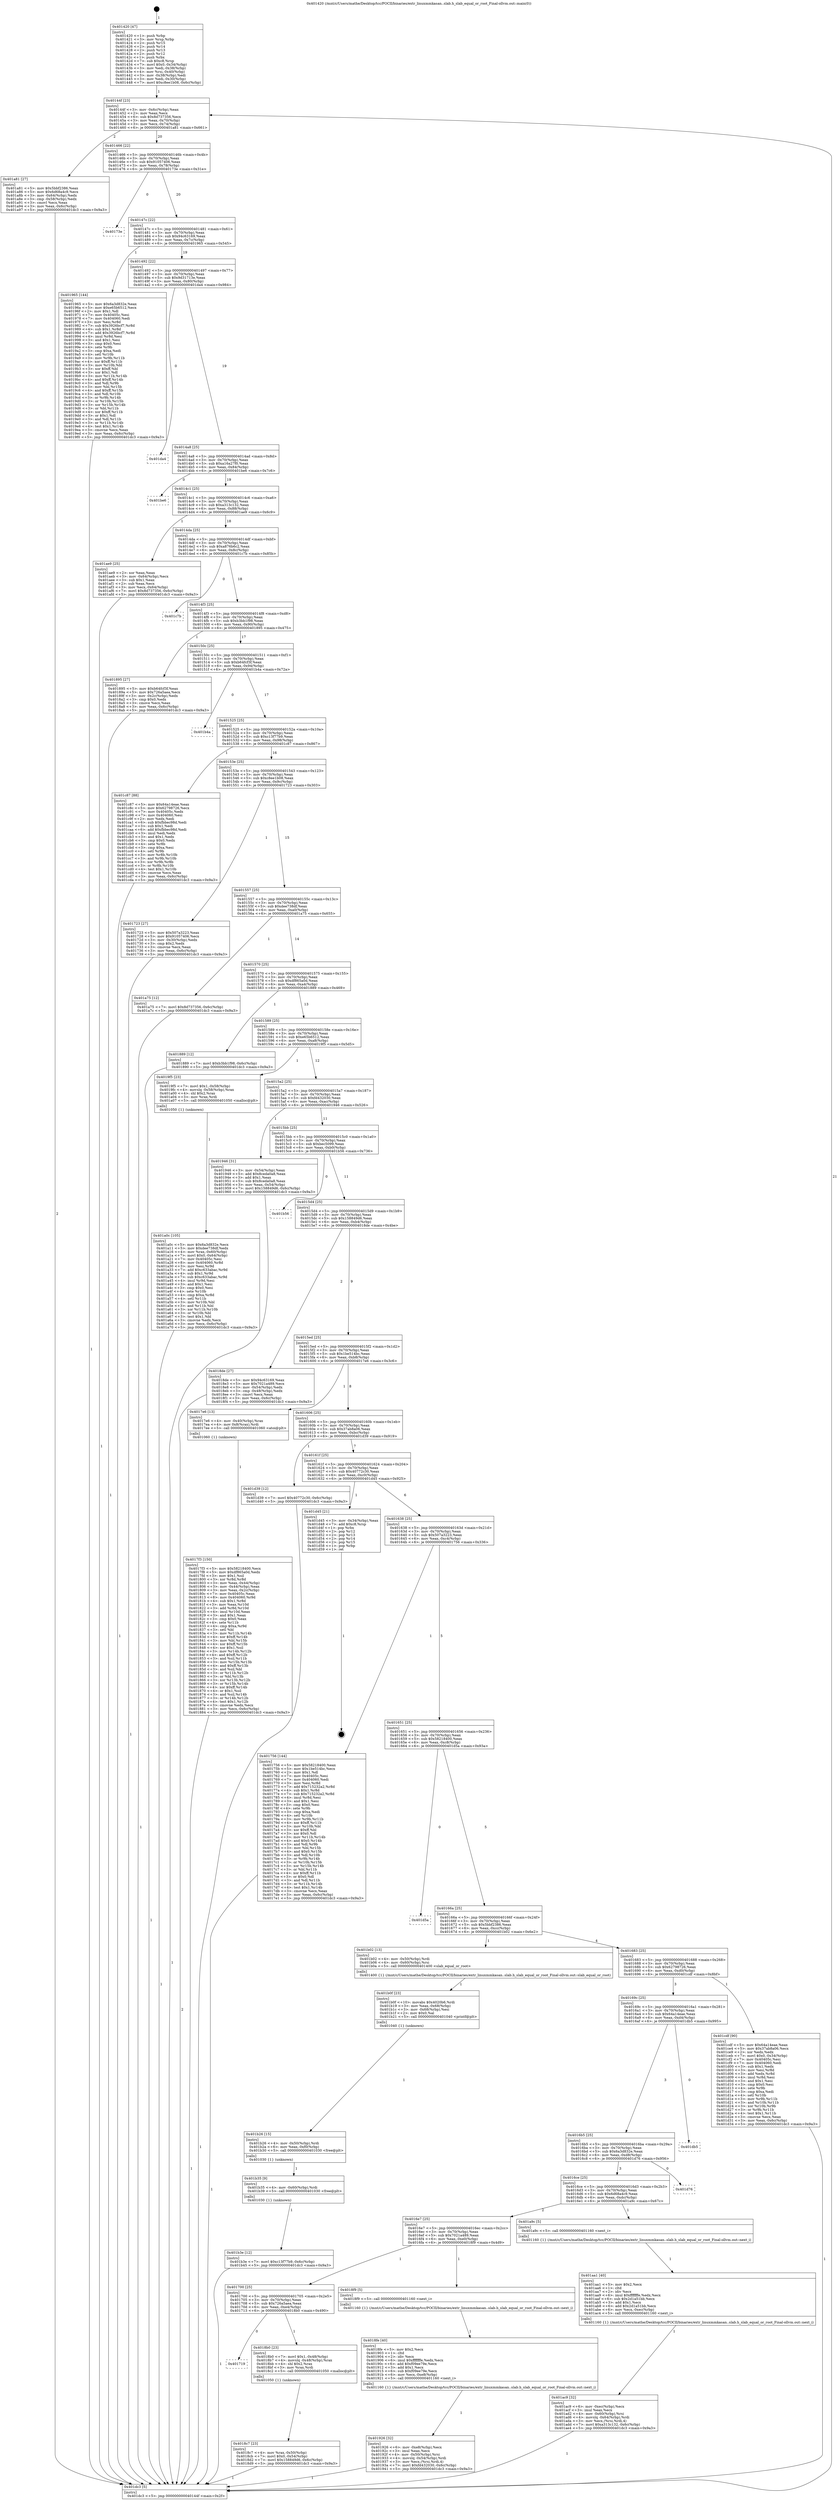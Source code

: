 digraph "0x401420" {
  label = "0x401420 (/mnt/c/Users/mathe/Desktop/tcc/POCII/binaries/extr_linuxmmkasan..slab.h_slab_equal_or_root_Final-ollvm.out::main(0))"
  labelloc = "t"
  node[shape=record]

  Entry [label="",width=0.3,height=0.3,shape=circle,fillcolor=black,style=filled]
  "0x40144f" [label="{
     0x40144f [23]\l
     | [instrs]\l
     &nbsp;&nbsp;0x40144f \<+3\>: mov -0x6c(%rbp),%eax\l
     &nbsp;&nbsp;0x401452 \<+2\>: mov %eax,%ecx\l
     &nbsp;&nbsp;0x401454 \<+6\>: sub $0x8d737356,%ecx\l
     &nbsp;&nbsp;0x40145a \<+3\>: mov %eax,-0x70(%rbp)\l
     &nbsp;&nbsp;0x40145d \<+3\>: mov %ecx,-0x74(%rbp)\l
     &nbsp;&nbsp;0x401460 \<+6\>: je 0000000000401a81 \<main+0x661\>\l
  }"]
  "0x401a81" [label="{
     0x401a81 [27]\l
     | [instrs]\l
     &nbsp;&nbsp;0x401a81 \<+5\>: mov $0x5bbf2386,%eax\l
     &nbsp;&nbsp;0x401a86 \<+5\>: mov $0x6d68a4c9,%ecx\l
     &nbsp;&nbsp;0x401a8b \<+3\>: mov -0x64(%rbp),%edx\l
     &nbsp;&nbsp;0x401a8e \<+3\>: cmp -0x58(%rbp),%edx\l
     &nbsp;&nbsp;0x401a91 \<+3\>: cmovl %ecx,%eax\l
     &nbsp;&nbsp;0x401a94 \<+3\>: mov %eax,-0x6c(%rbp)\l
     &nbsp;&nbsp;0x401a97 \<+5\>: jmp 0000000000401dc3 \<main+0x9a3\>\l
  }"]
  "0x401466" [label="{
     0x401466 [22]\l
     | [instrs]\l
     &nbsp;&nbsp;0x401466 \<+5\>: jmp 000000000040146b \<main+0x4b\>\l
     &nbsp;&nbsp;0x40146b \<+3\>: mov -0x70(%rbp),%eax\l
     &nbsp;&nbsp;0x40146e \<+5\>: sub $0x91057406,%eax\l
     &nbsp;&nbsp;0x401473 \<+3\>: mov %eax,-0x78(%rbp)\l
     &nbsp;&nbsp;0x401476 \<+6\>: je 000000000040173e \<main+0x31e\>\l
  }"]
  Exit [label="",width=0.3,height=0.3,shape=circle,fillcolor=black,style=filled,peripheries=2]
  "0x40173e" [label="{
     0x40173e\l
  }", style=dashed]
  "0x40147c" [label="{
     0x40147c [22]\l
     | [instrs]\l
     &nbsp;&nbsp;0x40147c \<+5\>: jmp 0000000000401481 \<main+0x61\>\l
     &nbsp;&nbsp;0x401481 \<+3\>: mov -0x70(%rbp),%eax\l
     &nbsp;&nbsp;0x401484 \<+5\>: sub $0x94c63169,%eax\l
     &nbsp;&nbsp;0x401489 \<+3\>: mov %eax,-0x7c(%rbp)\l
     &nbsp;&nbsp;0x40148c \<+6\>: je 0000000000401965 \<main+0x545\>\l
  }"]
  "0x401b3e" [label="{
     0x401b3e [12]\l
     | [instrs]\l
     &nbsp;&nbsp;0x401b3e \<+7\>: movl $0xc13f77b9,-0x6c(%rbp)\l
     &nbsp;&nbsp;0x401b45 \<+5\>: jmp 0000000000401dc3 \<main+0x9a3\>\l
  }"]
  "0x401965" [label="{
     0x401965 [144]\l
     | [instrs]\l
     &nbsp;&nbsp;0x401965 \<+5\>: mov $0x6a3d832e,%eax\l
     &nbsp;&nbsp;0x40196a \<+5\>: mov $0xe65b6512,%ecx\l
     &nbsp;&nbsp;0x40196f \<+2\>: mov $0x1,%dl\l
     &nbsp;&nbsp;0x401971 \<+7\>: mov 0x40405c,%esi\l
     &nbsp;&nbsp;0x401978 \<+7\>: mov 0x404060,%edi\l
     &nbsp;&nbsp;0x40197f \<+3\>: mov %esi,%r8d\l
     &nbsp;&nbsp;0x401982 \<+7\>: sub $0x3926bcf7,%r8d\l
     &nbsp;&nbsp;0x401989 \<+4\>: sub $0x1,%r8d\l
     &nbsp;&nbsp;0x40198d \<+7\>: add $0x3926bcf7,%r8d\l
     &nbsp;&nbsp;0x401994 \<+4\>: imul %r8d,%esi\l
     &nbsp;&nbsp;0x401998 \<+3\>: and $0x1,%esi\l
     &nbsp;&nbsp;0x40199b \<+3\>: cmp $0x0,%esi\l
     &nbsp;&nbsp;0x40199e \<+4\>: sete %r9b\l
     &nbsp;&nbsp;0x4019a2 \<+3\>: cmp $0xa,%edi\l
     &nbsp;&nbsp;0x4019a5 \<+4\>: setl %r10b\l
     &nbsp;&nbsp;0x4019a9 \<+3\>: mov %r9b,%r11b\l
     &nbsp;&nbsp;0x4019ac \<+4\>: xor $0xff,%r11b\l
     &nbsp;&nbsp;0x4019b0 \<+3\>: mov %r10b,%bl\l
     &nbsp;&nbsp;0x4019b3 \<+3\>: xor $0xff,%bl\l
     &nbsp;&nbsp;0x4019b6 \<+3\>: xor $0x1,%dl\l
     &nbsp;&nbsp;0x4019b9 \<+3\>: mov %r11b,%r14b\l
     &nbsp;&nbsp;0x4019bc \<+4\>: and $0xff,%r14b\l
     &nbsp;&nbsp;0x4019c0 \<+3\>: and %dl,%r9b\l
     &nbsp;&nbsp;0x4019c3 \<+3\>: mov %bl,%r15b\l
     &nbsp;&nbsp;0x4019c6 \<+4\>: and $0xff,%r15b\l
     &nbsp;&nbsp;0x4019ca \<+3\>: and %dl,%r10b\l
     &nbsp;&nbsp;0x4019cd \<+3\>: or %r9b,%r14b\l
     &nbsp;&nbsp;0x4019d0 \<+3\>: or %r10b,%r15b\l
     &nbsp;&nbsp;0x4019d3 \<+3\>: xor %r15b,%r14b\l
     &nbsp;&nbsp;0x4019d6 \<+3\>: or %bl,%r11b\l
     &nbsp;&nbsp;0x4019d9 \<+4\>: xor $0xff,%r11b\l
     &nbsp;&nbsp;0x4019dd \<+3\>: or $0x1,%dl\l
     &nbsp;&nbsp;0x4019e0 \<+3\>: and %dl,%r11b\l
     &nbsp;&nbsp;0x4019e3 \<+3\>: or %r11b,%r14b\l
     &nbsp;&nbsp;0x4019e6 \<+4\>: test $0x1,%r14b\l
     &nbsp;&nbsp;0x4019ea \<+3\>: cmovne %ecx,%eax\l
     &nbsp;&nbsp;0x4019ed \<+3\>: mov %eax,-0x6c(%rbp)\l
     &nbsp;&nbsp;0x4019f0 \<+5\>: jmp 0000000000401dc3 \<main+0x9a3\>\l
  }"]
  "0x401492" [label="{
     0x401492 [22]\l
     | [instrs]\l
     &nbsp;&nbsp;0x401492 \<+5\>: jmp 0000000000401497 \<main+0x77\>\l
     &nbsp;&nbsp;0x401497 \<+3\>: mov -0x70(%rbp),%eax\l
     &nbsp;&nbsp;0x40149a \<+5\>: sub $0x9d31713e,%eax\l
     &nbsp;&nbsp;0x40149f \<+3\>: mov %eax,-0x80(%rbp)\l
     &nbsp;&nbsp;0x4014a2 \<+6\>: je 0000000000401da4 \<main+0x984\>\l
  }"]
  "0x401b35" [label="{
     0x401b35 [9]\l
     | [instrs]\l
     &nbsp;&nbsp;0x401b35 \<+4\>: mov -0x60(%rbp),%rdi\l
     &nbsp;&nbsp;0x401b39 \<+5\>: call 0000000000401030 \<free@plt\>\l
     | [calls]\l
     &nbsp;&nbsp;0x401030 \{1\} (unknown)\l
  }"]
  "0x401da4" [label="{
     0x401da4\l
  }", style=dashed]
  "0x4014a8" [label="{
     0x4014a8 [25]\l
     | [instrs]\l
     &nbsp;&nbsp;0x4014a8 \<+5\>: jmp 00000000004014ad \<main+0x8d\>\l
     &nbsp;&nbsp;0x4014ad \<+3\>: mov -0x70(%rbp),%eax\l
     &nbsp;&nbsp;0x4014b0 \<+5\>: sub $0xa16a27f0,%eax\l
     &nbsp;&nbsp;0x4014b5 \<+6\>: mov %eax,-0x84(%rbp)\l
     &nbsp;&nbsp;0x4014bb \<+6\>: je 0000000000401be6 \<main+0x7c6\>\l
  }"]
  "0x401b26" [label="{
     0x401b26 [15]\l
     | [instrs]\l
     &nbsp;&nbsp;0x401b26 \<+4\>: mov -0x50(%rbp),%rdi\l
     &nbsp;&nbsp;0x401b2a \<+6\>: mov %eax,-0xf0(%rbp)\l
     &nbsp;&nbsp;0x401b30 \<+5\>: call 0000000000401030 \<free@plt\>\l
     | [calls]\l
     &nbsp;&nbsp;0x401030 \{1\} (unknown)\l
  }"]
  "0x401be6" [label="{
     0x401be6\l
  }", style=dashed]
  "0x4014c1" [label="{
     0x4014c1 [25]\l
     | [instrs]\l
     &nbsp;&nbsp;0x4014c1 \<+5\>: jmp 00000000004014c6 \<main+0xa6\>\l
     &nbsp;&nbsp;0x4014c6 \<+3\>: mov -0x70(%rbp),%eax\l
     &nbsp;&nbsp;0x4014c9 \<+5\>: sub $0xa313c132,%eax\l
     &nbsp;&nbsp;0x4014ce \<+6\>: mov %eax,-0x88(%rbp)\l
     &nbsp;&nbsp;0x4014d4 \<+6\>: je 0000000000401ae9 \<main+0x6c9\>\l
  }"]
  "0x401b0f" [label="{
     0x401b0f [23]\l
     | [instrs]\l
     &nbsp;&nbsp;0x401b0f \<+10\>: movabs $0x4020b6,%rdi\l
     &nbsp;&nbsp;0x401b19 \<+3\>: mov %eax,-0x68(%rbp)\l
     &nbsp;&nbsp;0x401b1c \<+3\>: mov -0x68(%rbp),%esi\l
     &nbsp;&nbsp;0x401b1f \<+2\>: mov $0x0,%al\l
     &nbsp;&nbsp;0x401b21 \<+5\>: call 0000000000401040 \<printf@plt\>\l
     | [calls]\l
     &nbsp;&nbsp;0x401040 \{1\} (unknown)\l
  }"]
  "0x401ae9" [label="{
     0x401ae9 [25]\l
     | [instrs]\l
     &nbsp;&nbsp;0x401ae9 \<+2\>: xor %eax,%eax\l
     &nbsp;&nbsp;0x401aeb \<+3\>: mov -0x64(%rbp),%ecx\l
     &nbsp;&nbsp;0x401aee \<+3\>: sub $0x1,%eax\l
     &nbsp;&nbsp;0x401af1 \<+2\>: sub %eax,%ecx\l
     &nbsp;&nbsp;0x401af3 \<+3\>: mov %ecx,-0x64(%rbp)\l
     &nbsp;&nbsp;0x401af6 \<+7\>: movl $0x8d737356,-0x6c(%rbp)\l
     &nbsp;&nbsp;0x401afd \<+5\>: jmp 0000000000401dc3 \<main+0x9a3\>\l
  }"]
  "0x4014da" [label="{
     0x4014da [25]\l
     | [instrs]\l
     &nbsp;&nbsp;0x4014da \<+5\>: jmp 00000000004014df \<main+0xbf\>\l
     &nbsp;&nbsp;0x4014df \<+3\>: mov -0x70(%rbp),%eax\l
     &nbsp;&nbsp;0x4014e2 \<+5\>: sub $0xa876b6c2,%eax\l
     &nbsp;&nbsp;0x4014e7 \<+6\>: mov %eax,-0x8c(%rbp)\l
     &nbsp;&nbsp;0x4014ed \<+6\>: je 0000000000401c7b \<main+0x85b\>\l
  }"]
  "0x401ac9" [label="{
     0x401ac9 [32]\l
     | [instrs]\l
     &nbsp;&nbsp;0x401ac9 \<+6\>: mov -0xec(%rbp),%ecx\l
     &nbsp;&nbsp;0x401acf \<+3\>: imul %eax,%ecx\l
     &nbsp;&nbsp;0x401ad2 \<+4\>: mov -0x60(%rbp),%rsi\l
     &nbsp;&nbsp;0x401ad6 \<+4\>: movslq -0x64(%rbp),%rdi\l
     &nbsp;&nbsp;0x401ada \<+3\>: mov %ecx,(%rsi,%rdi,4)\l
     &nbsp;&nbsp;0x401add \<+7\>: movl $0xa313c132,-0x6c(%rbp)\l
     &nbsp;&nbsp;0x401ae4 \<+5\>: jmp 0000000000401dc3 \<main+0x9a3\>\l
  }"]
  "0x401c7b" [label="{
     0x401c7b\l
  }", style=dashed]
  "0x4014f3" [label="{
     0x4014f3 [25]\l
     | [instrs]\l
     &nbsp;&nbsp;0x4014f3 \<+5\>: jmp 00000000004014f8 \<main+0xd8\>\l
     &nbsp;&nbsp;0x4014f8 \<+3\>: mov -0x70(%rbp),%eax\l
     &nbsp;&nbsp;0x4014fb \<+5\>: sub $0xb3bb1f98,%eax\l
     &nbsp;&nbsp;0x401500 \<+6\>: mov %eax,-0x90(%rbp)\l
     &nbsp;&nbsp;0x401506 \<+6\>: je 0000000000401895 \<main+0x475\>\l
  }"]
  "0x401aa1" [label="{
     0x401aa1 [40]\l
     | [instrs]\l
     &nbsp;&nbsp;0x401aa1 \<+5\>: mov $0x2,%ecx\l
     &nbsp;&nbsp;0x401aa6 \<+1\>: cltd\l
     &nbsp;&nbsp;0x401aa7 \<+2\>: idiv %ecx\l
     &nbsp;&nbsp;0x401aa9 \<+6\>: imul $0xfffffffe,%edx,%ecx\l
     &nbsp;&nbsp;0x401aaf \<+6\>: sub $0x2d1a51bb,%ecx\l
     &nbsp;&nbsp;0x401ab5 \<+3\>: add $0x1,%ecx\l
     &nbsp;&nbsp;0x401ab8 \<+6\>: add $0x2d1a51bb,%ecx\l
     &nbsp;&nbsp;0x401abe \<+6\>: mov %ecx,-0xec(%rbp)\l
     &nbsp;&nbsp;0x401ac4 \<+5\>: call 0000000000401160 \<next_i\>\l
     | [calls]\l
     &nbsp;&nbsp;0x401160 \{1\} (/mnt/c/Users/mathe/Desktop/tcc/POCII/binaries/extr_linuxmmkasan..slab.h_slab_equal_or_root_Final-ollvm.out::next_i)\l
  }"]
  "0x401895" [label="{
     0x401895 [27]\l
     | [instrs]\l
     &nbsp;&nbsp;0x401895 \<+5\>: mov $0xb64fcf3f,%eax\l
     &nbsp;&nbsp;0x40189a \<+5\>: mov $0x726a5aea,%ecx\l
     &nbsp;&nbsp;0x40189f \<+3\>: mov -0x2c(%rbp),%edx\l
     &nbsp;&nbsp;0x4018a2 \<+3\>: cmp $0x0,%edx\l
     &nbsp;&nbsp;0x4018a5 \<+3\>: cmove %ecx,%eax\l
     &nbsp;&nbsp;0x4018a8 \<+3\>: mov %eax,-0x6c(%rbp)\l
     &nbsp;&nbsp;0x4018ab \<+5\>: jmp 0000000000401dc3 \<main+0x9a3\>\l
  }"]
  "0x40150c" [label="{
     0x40150c [25]\l
     | [instrs]\l
     &nbsp;&nbsp;0x40150c \<+5\>: jmp 0000000000401511 \<main+0xf1\>\l
     &nbsp;&nbsp;0x401511 \<+3\>: mov -0x70(%rbp),%eax\l
     &nbsp;&nbsp;0x401514 \<+5\>: sub $0xb64fcf3f,%eax\l
     &nbsp;&nbsp;0x401519 \<+6\>: mov %eax,-0x94(%rbp)\l
     &nbsp;&nbsp;0x40151f \<+6\>: je 0000000000401b4a \<main+0x72a\>\l
  }"]
  "0x401a0c" [label="{
     0x401a0c [105]\l
     | [instrs]\l
     &nbsp;&nbsp;0x401a0c \<+5\>: mov $0x6a3d832e,%ecx\l
     &nbsp;&nbsp;0x401a11 \<+5\>: mov $0xdee738df,%edx\l
     &nbsp;&nbsp;0x401a16 \<+4\>: mov %rax,-0x60(%rbp)\l
     &nbsp;&nbsp;0x401a1a \<+7\>: movl $0x0,-0x64(%rbp)\l
     &nbsp;&nbsp;0x401a21 \<+7\>: mov 0x40405c,%esi\l
     &nbsp;&nbsp;0x401a28 \<+8\>: mov 0x404060,%r8d\l
     &nbsp;&nbsp;0x401a30 \<+3\>: mov %esi,%r9d\l
     &nbsp;&nbsp;0x401a33 \<+7\>: add $0xc633abac,%r9d\l
     &nbsp;&nbsp;0x401a3a \<+4\>: sub $0x1,%r9d\l
     &nbsp;&nbsp;0x401a3e \<+7\>: sub $0xc633abac,%r9d\l
     &nbsp;&nbsp;0x401a45 \<+4\>: imul %r9d,%esi\l
     &nbsp;&nbsp;0x401a49 \<+3\>: and $0x1,%esi\l
     &nbsp;&nbsp;0x401a4c \<+3\>: cmp $0x0,%esi\l
     &nbsp;&nbsp;0x401a4f \<+4\>: sete %r10b\l
     &nbsp;&nbsp;0x401a53 \<+4\>: cmp $0xa,%r8d\l
     &nbsp;&nbsp;0x401a57 \<+4\>: setl %r11b\l
     &nbsp;&nbsp;0x401a5b \<+3\>: mov %r10b,%bl\l
     &nbsp;&nbsp;0x401a5e \<+3\>: and %r11b,%bl\l
     &nbsp;&nbsp;0x401a61 \<+3\>: xor %r11b,%r10b\l
     &nbsp;&nbsp;0x401a64 \<+3\>: or %r10b,%bl\l
     &nbsp;&nbsp;0x401a67 \<+3\>: test $0x1,%bl\l
     &nbsp;&nbsp;0x401a6a \<+3\>: cmovne %edx,%ecx\l
     &nbsp;&nbsp;0x401a6d \<+3\>: mov %ecx,-0x6c(%rbp)\l
     &nbsp;&nbsp;0x401a70 \<+5\>: jmp 0000000000401dc3 \<main+0x9a3\>\l
  }"]
  "0x401b4a" [label="{
     0x401b4a\l
  }", style=dashed]
  "0x401525" [label="{
     0x401525 [25]\l
     | [instrs]\l
     &nbsp;&nbsp;0x401525 \<+5\>: jmp 000000000040152a \<main+0x10a\>\l
     &nbsp;&nbsp;0x40152a \<+3\>: mov -0x70(%rbp),%eax\l
     &nbsp;&nbsp;0x40152d \<+5\>: sub $0xc13f77b9,%eax\l
     &nbsp;&nbsp;0x401532 \<+6\>: mov %eax,-0x98(%rbp)\l
     &nbsp;&nbsp;0x401538 \<+6\>: je 0000000000401c87 \<main+0x867\>\l
  }"]
  "0x401926" [label="{
     0x401926 [32]\l
     | [instrs]\l
     &nbsp;&nbsp;0x401926 \<+6\>: mov -0xe8(%rbp),%ecx\l
     &nbsp;&nbsp;0x40192c \<+3\>: imul %eax,%ecx\l
     &nbsp;&nbsp;0x40192f \<+4\>: mov -0x50(%rbp),%rsi\l
     &nbsp;&nbsp;0x401933 \<+4\>: movslq -0x54(%rbp),%rdi\l
     &nbsp;&nbsp;0x401937 \<+3\>: mov %ecx,(%rsi,%rdi,4)\l
     &nbsp;&nbsp;0x40193a \<+7\>: movl $0xfd432030,-0x6c(%rbp)\l
     &nbsp;&nbsp;0x401941 \<+5\>: jmp 0000000000401dc3 \<main+0x9a3\>\l
  }"]
  "0x401c87" [label="{
     0x401c87 [88]\l
     | [instrs]\l
     &nbsp;&nbsp;0x401c87 \<+5\>: mov $0x64a14eae,%eax\l
     &nbsp;&nbsp;0x401c8c \<+5\>: mov $0x62798726,%ecx\l
     &nbsp;&nbsp;0x401c91 \<+7\>: mov 0x40405c,%edx\l
     &nbsp;&nbsp;0x401c98 \<+7\>: mov 0x404060,%esi\l
     &nbsp;&nbsp;0x401c9f \<+2\>: mov %edx,%edi\l
     &nbsp;&nbsp;0x401ca1 \<+6\>: sub $0xfbbec98d,%edi\l
     &nbsp;&nbsp;0x401ca7 \<+3\>: sub $0x1,%edi\l
     &nbsp;&nbsp;0x401caa \<+6\>: add $0xfbbec98d,%edi\l
     &nbsp;&nbsp;0x401cb0 \<+3\>: imul %edi,%edx\l
     &nbsp;&nbsp;0x401cb3 \<+3\>: and $0x1,%edx\l
     &nbsp;&nbsp;0x401cb6 \<+3\>: cmp $0x0,%edx\l
     &nbsp;&nbsp;0x401cb9 \<+4\>: sete %r8b\l
     &nbsp;&nbsp;0x401cbd \<+3\>: cmp $0xa,%esi\l
     &nbsp;&nbsp;0x401cc0 \<+4\>: setl %r9b\l
     &nbsp;&nbsp;0x401cc4 \<+3\>: mov %r8b,%r10b\l
     &nbsp;&nbsp;0x401cc7 \<+3\>: and %r9b,%r10b\l
     &nbsp;&nbsp;0x401cca \<+3\>: xor %r9b,%r8b\l
     &nbsp;&nbsp;0x401ccd \<+3\>: or %r8b,%r10b\l
     &nbsp;&nbsp;0x401cd0 \<+4\>: test $0x1,%r10b\l
     &nbsp;&nbsp;0x401cd4 \<+3\>: cmovne %ecx,%eax\l
     &nbsp;&nbsp;0x401cd7 \<+3\>: mov %eax,-0x6c(%rbp)\l
     &nbsp;&nbsp;0x401cda \<+5\>: jmp 0000000000401dc3 \<main+0x9a3\>\l
  }"]
  "0x40153e" [label="{
     0x40153e [25]\l
     | [instrs]\l
     &nbsp;&nbsp;0x40153e \<+5\>: jmp 0000000000401543 \<main+0x123\>\l
     &nbsp;&nbsp;0x401543 \<+3\>: mov -0x70(%rbp),%eax\l
     &nbsp;&nbsp;0x401546 \<+5\>: sub $0xc8ee1b08,%eax\l
     &nbsp;&nbsp;0x40154b \<+6\>: mov %eax,-0x9c(%rbp)\l
     &nbsp;&nbsp;0x401551 \<+6\>: je 0000000000401723 \<main+0x303\>\l
  }"]
  "0x4018fe" [label="{
     0x4018fe [40]\l
     | [instrs]\l
     &nbsp;&nbsp;0x4018fe \<+5\>: mov $0x2,%ecx\l
     &nbsp;&nbsp;0x401903 \<+1\>: cltd\l
     &nbsp;&nbsp;0x401904 \<+2\>: idiv %ecx\l
     &nbsp;&nbsp;0x401906 \<+6\>: imul $0xfffffffe,%edx,%ecx\l
     &nbsp;&nbsp;0x40190c \<+6\>: add $0xf09ee79e,%ecx\l
     &nbsp;&nbsp;0x401912 \<+3\>: add $0x1,%ecx\l
     &nbsp;&nbsp;0x401915 \<+6\>: sub $0xf09ee79e,%ecx\l
     &nbsp;&nbsp;0x40191b \<+6\>: mov %ecx,-0xe8(%rbp)\l
     &nbsp;&nbsp;0x401921 \<+5\>: call 0000000000401160 \<next_i\>\l
     | [calls]\l
     &nbsp;&nbsp;0x401160 \{1\} (/mnt/c/Users/mathe/Desktop/tcc/POCII/binaries/extr_linuxmmkasan..slab.h_slab_equal_or_root_Final-ollvm.out::next_i)\l
  }"]
  "0x401723" [label="{
     0x401723 [27]\l
     | [instrs]\l
     &nbsp;&nbsp;0x401723 \<+5\>: mov $0x507a3223,%eax\l
     &nbsp;&nbsp;0x401728 \<+5\>: mov $0x91057406,%ecx\l
     &nbsp;&nbsp;0x40172d \<+3\>: mov -0x30(%rbp),%edx\l
     &nbsp;&nbsp;0x401730 \<+3\>: cmp $0x2,%edx\l
     &nbsp;&nbsp;0x401733 \<+3\>: cmovne %ecx,%eax\l
     &nbsp;&nbsp;0x401736 \<+3\>: mov %eax,-0x6c(%rbp)\l
     &nbsp;&nbsp;0x401739 \<+5\>: jmp 0000000000401dc3 \<main+0x9a3\>\l
  }"]
  "0x401557" [label="{
     0x401557 [25]\l
     | [instrs]\l
     &nbsp;&nbsp;0x401557 \<+5\>: jmp 000000000040155c \<main+0x13c\>\l
     &nbsp;&nbsp;0x40155c \<+3\>: mov -0x70(%rbp),%eax\l
     &nbsp;&nbsp;0x40155f \<+5\>: sub $0xdee738df,%eax\l
     &nbsp;&nbsp;0x401564 \<+6\>: mov %eax,-0xa0(%rbp)\l
     &nbsp;&nbsp;0x40156a \<+6\>: je 0000000000401a75 \<main+0x655\>\l
  }"]
  "0x401dc3" [label="{
     0x401dc3 [5]\l
     | [instrs]\l
     &nbsp;&nbsp;0x401dc3 \<+5\>: jmp 000000000040144f \<main+0x2f\>\l
  }"]
  "0x401420" [label="{
     0x401420 [47]\l
     | [instrs]\l
     &nbsp;&nbsp;0x401420 \<+1\>: push %rbp\l
     &nbsp;&nbsp;0x401421 \<+3\>: mov %rsp,%rbp\l
     &nbsp;&nbsp;0x401424 \<+2\>: push %r15\l
     &nbsp;&nbsp;0x401426 \<+2\>: push %r14\l
     &nbsp;&nbsp;0x401428 \<+2\>: push %r13\l
     &nbsp;&nbsp;0x40142a \<+2\>: push %r12\l
     &nbsp;&nbsp;0x40142c \<+1\>: push %rbx\l
     &nbsp;&nbsp;0x40142d \<+7\>: sub $0xc8,%rsp\l
     &nbsp;&nbsp;0x401434 \<+7\>: movl $0x0,-0x34(%rbp)\l
     &nbsp;&nbsp;0x40143b \<+3\>: mov %edi,-0x38(%rbp)\l
     &nbsp;&nbsp;0x40143e \<+4\>: mov %rsi,-0x40(%rbp)\l
     &nbsp;&nbsp;0x401442 \<+3\>: mov -0x38(%rbp),%edi\l
     &nbsp;&nbsp;0x401445 \<+3\>: mov %edi,-0x30(%rbp)\l
     &nbsp;&nbsp;0x401448 \<+7\>: movl $0xc8ee1b08,-0x6c(%rbp)\l
  }"]
  "0x4018c7" [label="{
     0x4018c7 [23]\l
     | [instrs]\l
     &nbsp;&nbsp;0x4018c7 \<+4\>: mov %rax,-0x50(%rbp)\l
     &nbsp;&nbsp;0x4018cb \<+7\>: movl $0x0,-0x54(%rbp)\l
     &nbsp;&nbsp;0x4018d2 \<+7\>: movl $0x158849d6,-0x6c(%rbp)\l
     &nbsp;&nbsp;0x4018d9 \<+5\>: jmp 0000000000401dc3 \<main+0x9a3\>\l
  }"]
  "0x401a75" [label="{
     0x401a75 [12]\l
     | [instrs]\l
     &nbsp;&nbsp;0x401a75 \<+7\>: movl $0x8d737356,-0x6c(%rbp)\l
     &nbsp;&nbsp;0x401a7c \<+5\>: jmp 0000000000401dc3 \<main+0x9a3\>\l
  }"]
  "0x401570" [label="{
     0x401570 [25]\l
     | [instrs]\l
     &nbsp;&nbsp;0x401570 \<+5\>: jmp 0000000000401575 \<main+0x155\>\l
     &nbsp;&nbsp;0x401575 \<+3\>: mov -0x70(%rbp),%eax\l
     &nbsp;&nbsp;0x401578 \<+5\>: sub $0xdf865a0d,%eax\l
     &nbsp;&nbsp;0x40157d \<+6\>: mov %eax,-0xa4(%rbp)\l
     &nbsp;&nbsp;0x401583 \<+6\>: je 0000000000401889 \<main+0x469\>\l
  }"]
  "0x401719" [label="{
     0x401719\l
  }", style=dashed]
  "0x401889" [label="{
     0x401889 [12]\l
     | [instrs]\l
     &nbsp;&nbsp;0x401889 \<+7\>: movl $0xb3bb1f98,-0x6c(%rbp)\l
     &nbsp;&nbsp;0x401890 \<+5\>: jmp 0000000000401dc3 \<main+0x9a3\>\l
  }"]
  "0x401589" [label="{
     0x401589 [25]\l
     | [instrs]\l
     &nbsp;&nbsp;0x401589 \<+5\>: jmp 000000000040158e \<main+0x16e\>\l
     &nbsp;&nbsp;0x40158e \<+3\>: mov -0x70(%rbp),%eax\l
     &nbsp;&nbsp;0x401591 \<+5\>: sub $0xe65b6512,%eax\l
     &nbsp;&nbsp;0x401596 \<+6\>: mov %eax,-0xa8(%rbp)\l
     &nbsp;&nbsp;0x40159c \<+6\>: je 00000000004019f5 \<main+0x5d5\>\l
  }"]
  "0x4018b0" [label="{
     0x4018b0 [23]\l
     | [instrs]\l
     &nbsp;&nbsp;0x4018b0 \<+7\>: movl $0x1,-0x48(%rbp)\l
     &nbsp;&nbsp;0x4018b7 \<+4\>: movslq -0x48(%rbp),%rax\l
     &nbsp;&nbsp;0x4018bb \<+4\>: shl $0x2,%rax\l
     &nbsp;&nbsp;0x4018bf \<+3\>: mov %rax,%rdi\l
     &nbsp;&nbsp;0x4018c2 \<+5\>: call 0000000000401050 \<malloc@plt\>\l
     | [calls]\l
     &nbsp;&nbsp;0x401050 \{1\} (unknown)\l
  }"]
  "0x4019f5" [label="{
     0x4019f5 [23]\l
     | [instrs]\l
     &nbsp;&nbsp;0x4019f5 \<+7\>: movl $0x1,-0x58(%rbp)\l
     &nbsp;&nbsp;0x4019fc \<+4\>: movslq -0x58(%rbp),%rax\l
     &nbsp;&nbsp;0x401a00 \<+4\>: shl $0x2,%rax\l
     &nbsp;&nbsp;0x401a04 \<+3\>: mov %rax,%rdi\l
     &nbsp;&nbsp;0x401a07 \<+5\>: call 0000000000401050 \<malloc@plt\>\l
     | [calls]\l
     &nbsp;&nbsp;0x401050 \{1\} (unknown)\l
  }"]
  "0x4015a2" [label="{
     0x4015a2 [25]\l
     | [instrs]\l
     &nbsp;&nbsp;0x4015a2 \<+5\>: jmp 00000000004015a7 \<main+0x187\>\l
     &nbsp;&nbsp;0x4015a7 \<+3\>: mov -0x70(%rbp),%eax\l
     &nbsp;&nbsp;0x4015aa \<+5\>: sub $0xfd432030,%eax\l
     &nbsp;&nbsp;0x4015af \<+6\>: mov %eax,-0xac(%rbp)\l
     &nbsp;&nbsp;0x4015b5 \<+6\>: je 0000000000401946 \<main+0x526\>\l
  }"]
  "0x401700" [label="{
     0x401700 [25]\l
     | [instrs]\l
     &nbsp;&nbsp;0x401700 \<+5\>: jmp 0000000000401705 \<main+0x2e5\>\l
     &nbsp;&nbsp;0x401705 \<+3\>: mov -0x70(%rbp),%eax\l
     &nbsp;&nbsp;0x401708 \<+5\>: sub $0x726a5aea,%eax\l
     &nbsp;&nbsp;0x40170d \<+6\>: mov %eax,-0xe4(%rbp)\l
     &nbsp;&nbsp;0x401713 \<+6\>: je 00000000004018b0 \<main+0x490\>\l
  }"]
  "0x401946" [label="{
     0x401946 [31]\l
     | [instrs]\l
     &nbsp;&nbsp;0x401946 \<+3\>: mov -0x54(%rbp),%eax\l
     &nbsp;&nbsp;0x401949 \<+5\>: add $0x8ceda0a8,%eax\l
     &nbsp;&nbsp;0x40194e \<+3\>: add $0x1,%eax\l
     &nbsp;&nbsp;0x401951 \<+5\>: sub $0x8ceda0a8,%eax\l
     &nbsp;&nbsp;0x401956 \<+3\>: mov %eax,-0x54(%rbp)\l
     &nbsp;&nbsp;0x401959 \<+7\>: movl $0x158849d6,-0x6c(%rbp)\l
     &nbsp;&nbsp;0x401960 \<+5\>: jmp 0000000000401dc3 \<main+0x9a3\>\l
  }"]
  "0x4015bb" [label="{
     0x4015bb [25]\l
     | [instrs]\l
     &nbsp;&nbsp;0x4015bb \<+5\>: jmp 00000000004015c0 \<main+0x1a0\>\l
     &nbsp;&nbsp;0x4015c0 \<+3\>: mov -0x70(%rbp),%eax\l
     &nbsp;&nbsp;0x4015c3 \<+5\>: sub $0xbec5099,%eax\l
     &nbsp;&nbsp;0x4015c8 \<+6\>: mov %eax,-0xb0(%rbp)\l
     &nbsp;&nbsp;0x4015ce \<+6\>: je 0000000000401b56 \<main+0x736\>\l
  }"]
  "0x4018f9" [label="{
     0x4018f9 [5]\l
     | [instrs]\l
     &nbsp;&nbsp;0x4018f9 \<+5\>: call 0000000000401160 \<next_i\>\l
     | [calls]\l
     &nbsp;&nbsp;0x401160 \{1\} (/mnt/c/Users/mathe/Desktop/tcc/POCII/binaries/extr_linuxmmkasan..slab.h_slab_equal_or_root_Final-ollvm.out::next_i)\l
  }"]
  "0x401b56" [label="{
     0x401b56\l
  }", style=dashed]
  "0x4015d4" [label="{
     0x4015d4 [25]\l
     | [instrs]\l
     &nbsp;&nbsp;0x4015d4 \<+5\>: jmp 00000000004015d9 \<main+0x1b9\>\l
     &nbsp;&nbsp;0x4015d9 \<+3\>: mov -0x70(%rbp),%eax\l
     &nbsp;&nbsp;0x4015dc \<+5\>: sub $0x158849d6,%eax\l
     &nbsp;&nbsp;0x4015e1 \<+6\>: mov %eax,-0xb4(%rbp)\l
     &nbsp;&nbsp;0x4015e7 \<+6\>: je 00000000004018de \<main+0x4be\>\l
  }"]
  "0x4016e7" [label="{
     0x4016e7 [25]\l
     | [instrs]\l
     &nbsp;&nbsp;0x4016e7 \<+5\>: jmp 00000000004016ec \<main+0x2cc\>\l
     &nbsp;&nbsp;0x4016ec \<+3\>: mov -0x70(%rbp),%eax\l
     &nbsp;&nbsp;0x4016ef \<+5\>: sub $0x7021a489,%eax\l
     &nbsp;&nbsp;0x4016f4 \<+6\>: mov %eax,-0xe0(%rbp)\l
     &nbsp;&nbsp;0x4016fa \<+6\>: je 00000000004018f9 \<main+0x4d9\>\l
  }"]
  "0x4018de" [label="{
     0x4018de [27]\l
     | [instrs]\l
     &nbsp;&nbsp;0x4018de \<+5\>: mov $0x94c63169,%eax\l
     &nbsp;&nbsp;0x4018e3 \<+5\>: mov $0x7021a489,%ecx\l
     &nbsp;&nbsp;0x4018e8 \<+3\>: mov -0x54(%rbp),%edx\l
     &nbsp;&nbsp;0x4018eb \<+3\>: cmp -0x48(%rbp),%edx\l
     &nbsp;&nbsp;0x4018ee \<+3\>: cmovl %ecx,%eax\l
     &nbsp;&nbsp;0x4018f1 \<+3\>: mov %eax,-0x6c(%rbp)\l
     &nbsp;&nbsp;0x4018f4 \<+5\>: jmp 0000000000401dc3 \<main+0x9a3\>\l
  }"]
  "0x4015ed" [label="{
     0x4015ed [25]\l
     | [instrs]\l
     &nbsp;&nbsp;0x4015ed \<+5\>: jmp 00000000004015f2 \<main+0x1d2\>\l
     &nbsp;&nbsp;0x4015f2 \<+3\>: mov -0x70(%rbp),%eax\l
     &nbsp;&nbsp;0x4015f5 \<+5\>: sub $0x1be514bc,%eax\l
     &nbsp;&nbsp;0x4015fa \<+6\>: mov %eax,-0xb8(%rbp)\l
     &nbsp;&nbsp;0x401600 \<+6\>: je 00000000004017e6 \<main+0x3c6\>\l
  }"]
  "0x401a9c" [label="{
     0x401a9c [5]\l
     | [instrs]\l
     &nbsp;&nbsp;0x401a9c \<+5\>: call 0000000000401160 \<next_i\>\l
     | [calls]\l
     &nbsp;&nbsp;0x401160 \{1\} (/mnt/c/Users/mathe/Desktop/tcc/POCII/binaries/extr_linuxmmkasan..slab.h_slab_equal_or_root_Final-ollvm.out::next_i)\l
  }"]
  "0x4017e6" [label="{
     0x4017e6 [13]\l
     | [instrs]\l
     &nbsp;&nbsp;0x4017e6 \<+4\>: mov -0x40(%rbp),%rax\l
     &nbsp;&nbsp;0x4017ea \<+4\>: mov 0x8(%rax),%rdi\l
     &nbsp;&nbsp;0x4017ee \<+5\>: call 0000000000401060 \<atoi@plt\>\l
     | [calls]\l
     &nbsp;&nbsp;0x401060 \{1\} (unknown)\l
  }"]
  "0x401606" [label="{
     0x401606 [25]\l
     | [instrs]\l
     &nbsp;&nbsp;0x401606 \<+5\>: jmp 000000000040160b \<main+0x1eb\>\l
     &nbsp;&nbsp;0x40160b \<+3\>: mov -0x70(%rbp),%eax\l
     &nbsp;&nbsp;0x40160e \<+5\>: sub $0x37ab8a06,%eax\l
     &nbsp;&nbsp;0x401613 \<+6\>: mov %eax,-0xbc(%rbp)\l
     &nbsp;&nbsp;0x401619 \<+6\>: je 0000000000401d39 \<main+0x919\>\l
  }"]
  "0x4016ce" [label="{
     0x4016ce [25]\l
     | [instrs]\l
     &nbsp;&nbsp;0x4016ce \<+5\>: jmp 00000000004016d3 \<main+0x2b3\>\l
     &nbsp;&nbsp;0x4016d3 \<+3\>: mov -0x70(%rbp),%eax\l
     &nbsp;&nbsp;0x4016d6 \<+5\>: sub $0x6d68a4c9,%eax\l
     &nbsp;&nbsp;0x4016db \<+6\>: mov %eax,-0xdc(%rbp)\l
     &nbsp;&nbsp;0x4016e1 \<+6\>: je 0000000000401a9c \<main+0x67c\>\l
  }"]
  "0x401d39" [label="{
     0x401d39 [12]\l
     | [instrs]\l
     &nbsp;&nbsp;0x401d39 \<+7\>: movl $0x40772c30,-0x6c(%rbp)\l
     &nbsp;&nbsp;0x401d40 \<+5\>: jmp 0000000000401dc3 \<main+0x9a3\>\l
  }"]
  "0x40161f" [label="{
     0x40161f [25]\l
     | [instrs]\l
     &nbsp;&nbsp;0x40161f \<+5\>: jmp 0000000000401624 \<main+0x204\>\l
     &nbsp;&nbsp;0x401624 \<+3\>: mov -0x70(%rbp),%eax\l
     &nbsp;&nbsp;0x401627 \<+5\>: sub $0x40772c30,%eax\l
     &nbsp;&nbsp;0x40162c \<+6\>: mov %eax,-0xc0(%rbp)\l
     &nbsp;&nbsp;0x401632 \<+6\>: je 0000000000401d45 \<main+0x925\>\l
  }"]
  "0x401d76" [label="{
     0x401d76\l
  }", style=dashed]
  "0x401d45" [label="{
     0x401d45 [21]\l
     | [instrs]\l
     &nbsp;&nbsp;0x401d45 \<+3\>: mov -0x34(%rbp),%eax\l
     &nbsp;&nbsp;0x401d48 \<+7\>: add $0xc8,%rsp\l
     &nbsp;&nbsp;0x401d4f \<+1\>: pop %rbx\l
     &nbsp;&nbsp;0x401d50 \<+2\>: pop %r12\l
     &nbsp;&nbsp;0x401d52 \<+2\>: pop %r13\l
     &nbsp;&nbsp;0x401d54 \<+2\>: pop %r14\l
     &nbsp;&nbsp;0x401d56 \<+2\>: pop %r15\l
     &nbsp;&nbsp;0x401d58 \<+1\>: pop %rbp\l
     &nbsp;&nbsp;0x401d59 \<+1\>: ret\l
  }"]
  "0x401638" [label="{
     0x401638 [25]\l
     | [instrs]\l
     &nbsp;&nbsp;0x401638 \<+5\>: jmp 000000000040163d \<main+0x21d\>\l
     &nbsp;&nbsp;0x40163d \<+3\>: mov -0x70(%rbp),%eax\l
     &nbsp;&nbsp;0x401640 \<+5\>: sub $0x507a3223,%eax\l
     &nbsp;&nbsp;0x401645 \<+6\>: mov %eax,-0xc4(%rbp)\l
     &nbsp;&nbsp;0x40164b \<+6\>: je 0000000000401756 \<main+0x336\>\l
  }"]
  "0x4016b5" [label="{
     0x4016b5 [25]\l
     | [instrs]\l
     &nbsp;&nbsp;0x4016b5 \<+5\>: jmp 00000000004016ba \<main+0x29a\>\l
     &nbsp;&nbsp;0x4016ba \<+3\>: mov -0x70(%rbp),%eax\l
     &nbsp;&nbsp;0x4016bd \<+5\>: sub $0x6a3d832e,%eax\l
     &nbsp;&nbsp;0x4016c2 \<+6\>: mov %eax,-0xd8(%rbp)\l
     &nbsp;&nbsp;0x4016c8 \<+6\>: je 0000000000401d76 \<main+0x956\>\l
  }"]
  "0x401756" [label="{
     0x401756 [144]\l
     | [instrs]\l
     &nbsp;&nbsp;0x401756 \<+5\>: mov $0x58218400,%eax\l
     &nbsp;&nbsp;0x40175b \<+5\>: mov $0x1be514bc,%ecx\l
     &nbsp;&nbsp;0x401760 \<+2\>: mov $0x1,%dl\l
     &nbsp;&nbsp;0x401762 \<+7\>: mov 0x40405c,%esi\l
     &nbsp;&nbsp;0x401769 \<+7\>: mov 0x404060,%edi\l
     &nbsp;&nbsp;0x401770 \<+3\>: mov %esi,%r8d\l
     &nbsp;&nbsp;0x401773 \<+7\>: add $0x715232a2,%r8d\l
     &nbsp;&nbsp;0x40177a \<+4\>: sub $0x1,%r8d\l
     &nbsp;&nbsp;0x40177e \<+7\>: sub $0x715232a2,%r8d\l
     &nbsp;&nbsp;0x401785 \<+4\>: imul %r8d,%esi\l
     &nbsp;&nbsp;0x401789 \<+3\>: and $0x1,%esi\l
     &nbsp;&nbsp;0x40178c \<+3\>: cmp $0x0,%esi\l
     &nbsp;&nbsp;0x40178f \<+4\>: sete %r9b\l
     &nbsp;&nbsp;0x401793 \<+3\>: cmp $0xa,%edi\l
     &nbsp;&nbsp;0x401796 \<+4\>: setl %r10b\l
     &nbsp;&nbsp;0x40179a \<+3\>: mov %r9b,%r11b\l
     &nbsp;&nbsp;0x40179d \<+4\>: xor $0xff,%r11b\l
     &nbsp;&nbsp;0x4017a1 \<+3\>: mov %r10b,%bl\l
     &nbsp;&nbsp;0x4017a4 \<+3\>: xor $0xff,%bl\l
     &nbsp;&nbsp;0x4017a7 \<+3\>: xor $0x0,%dl\l
     &nbsp;&nbsp;0x4017aa \<+3\>: mov %r11b,%r14b\l
     &nbsp;&nbsp;0x4017ad \<+4\>: and $0x0,%r14b\l
     &nbsp;&nbsp;0x4017b1 \<+3\>: and %dl,%r9b\l
     &nbsp;&nbsp;0x4017b4 \<+3\>: mov %bl,%r15b\l
     &nbsp;&nbsp;0x4017b7 \<+4\>: and $0x0,%r15b\l
     &nbsp;&nbsp;0x4017bb \<+3\>: and %dl,%r10b\l
     &nbsp;&nbsp;0x4017be \<+3\>: or %r9b,%r14b\l
     &nbsp;&nbsp;0x4017c1 \<+3\>: or %r10b,%r15b\l
     &nbsp;&nbsp;0x4017c4 \<+3\>: xor %r15b,%r14b\l
     &nbsp;&nbsp;0x4017c7 \<+3\>: or %bl,%r11b\l
     &nbsp;&nbsp;0x4017ca \<+4\>: xor $0xff,%r11b\l
     &nbsp;&nbsp;0x4017ce \<+3\>: or $0x0,%dl\l
     &nbsp;&nbsp;0x4017d1 \<+3\>: and %dl,%r11b\l
     &nbsp;&nbsp;0x4017d4 \<+3\>: or %r11b,%r14b\l
     &nbsp;&nbsp;0x4017d7 \<+4\>: test $0x1,%r14b\l
     &nbsp;&nbsp;0x4017db \<+3\>: cmovne %ecx,%eax\l
     &nbsp;&nbsp;0x4017de \<+3\>: mov %eax,-0x6c(%rbp)\l
     &nbsp;&nbsp;0x4017e1 \<+5\>: jmp 0000000000401dc3 \<main+0x9a3\>\l
  }"]
  "0x401651" [label="{
     0x401651 [25]\l
     | [instrs]\l
     &nbsp;&nbsp;0x401651 \<+5\>: jmp 0000000000401656 \<main+0x236\>\l
     &nbsp;&nbsp;0x401656 \<+3\>: mov -0x70(%rbp),%eax\l
     &nbsp;&nbsp;0x401659 \<+5\>: sub $0x58218400,%eax\l
     &nbsp;&nbsp;0x40165e \<+6\>: mov %eax,-0xc8(%rbp)\l
     &nbsp;&nbsp;0x401664 \<+6\>: je 0000000000401d5a \<main+0x93a\>\l
  }"]
  "0x4017f3" [label="{
     0x4017f3 [150]\l
     | [instrs]\l
     &nbsp;&nbsp;0x4017f3 \<+5\>: mov $0x58218400,%ecx\l
     &nbsp;&nbsp;0x4017f8 \<+5\>: mov $0xdf865a0d,%edx\l
     &nbsp;&nbsp;0x4017fd \<+3\>: mov $0x1,%sil\l
     &nbsp;&nbsp;0x401800 \<+3\>: xor %r8d,%r8d\l
     &nbsp;&nbsp;0x401803 \<+3\>: mov %eax,-0x44(%rbp)\l
     &nbsp;&nbsp;0x401806 \<+3\>: mov -0x44(%rbp),%eax\l
     &nbsp;&nbsp;0x401809 \<+3\>: mov %eax,-0x2c(%rbp)\l
     &nbsp;&nbsp;0x40180c \<+7\>: mov 0x40405c,%eax\l
     &nbsp;&nbsp;0x401813 \<+8\>: mov 0x404060,%r9d\l
     &nbsp;&nbsp;0x40181b \<+4\>: sub $0x1,%r8d\l
     &nbsp;&nbsp;0x40181f \<+3\>: mov %eax,%r10d\l
     &nbsp;&nbsp;0x401822 \<+3\>: add %r8d,%r10d\l
     &nbsp;&nbsp;0x401825 \<+4\>: imul %r10d,%eax\l
     &nbsp;&nbsp;0x401829 \<+3\>: and $0x1,%eax\l
     &nbsp;&nbsp;0x40182c \<+3\>: cmp $0x0,%eax\l
     &nbsp;&nbsp;0x40182f \<+4\>: sete %r11b\l
     &nbsp;&nbsp;0x401833 \<+4\>: cmp $0xa,%r9d\l
     &nbsp;&nbsp;0x401837 \<+3\>: setl %bl\l
     &nbsp;&nbsp;0x40183a \<+3\>: mov %r11b,%r14b\l
     &nbsp;&nbsp;0x40183d \<+4\>: xor $0xff,%r14b\l
     &nbsp;&nbsp;0x401841 \<+3\>: mov %bl,%r15b\l
     &nbsp;&nbsp;0x401844 \<+4\>: xor $0xff,%r15b\l
     &nbsp;&nbsp;0x401848 \<+4\>: xor $0x1,%sil\l
     &nbsp;&nbsp;0x40184c \<+3\>: mov %r14b,%r12b\l
     &nbsp;&nbsp;0x40184f \<+4\>: and $0xff,%r12b\l
     &nbsp;&nbsp;0x401853 \<+3\>: and %sil,%r11b\l
     &nbsp;&nbsp;0x401856 \<+3\>: mov %r15b,%r13b\l
     &nbsp;&nbsp;0x401859 \<+4\>: and $0xff,%r13b\l
     &nbsp;&nbsp;0x40185d \<+3\>: and %sil,%bl\l
     &nbsp;&nbsp;0x401860 \<+3\>: or %r11b,%r12b\l
     &nbsp;&nbsp;0x401863 \<+3\>: or %bl,%r13b\l
     &nbsp;&nbsp;0x401866 \<+3\>: xor %r13b,%r12b\l
     &nbsp;&nbsp;0x401869 \<+3\>: or %r15b,%r14b\l
     &nbsp;&nbsp;0x40186c \<+4\>: xor $0xff,%r14b\l
     &nbsp;&nbsp;0x401870 \<+4\>: or $0x1,%sil\l
     &nbsp;&nbsp;0x401874 \<+3\>: and %sil,%r14b\l
     &nbsp;&nbsp;0x401877 \<+3\>: or %r14b,%r12b\l
     &nbsp;&nbsp;0x40187a \<+4\>: test $0x1,%r12b\l
     &nbsp;&nbsp;0x40187e \<+3\>: cmovne %edx,%ecx\l
     &nbsp;&nbsp;0x401881 \<+3\>: mov %ecx,-0x6c(%rbp)\l
     &nbsp;&nbsp;0x401884 \<+5\>: jmp 0000000000401dc3 \<main+0x9a3\>\l
  }"]
  "0x401db5" [label="{
     0x401db5\l
  }", style=dashed]
  "0x401d5a" [label="{
     0x401d5a\l
  }", style=dashed]
  "0x40166a" [label="{
     0x40166a [25]\l
     | [instrs]\l
     &nbsp;&nbsp;0x40166a \<+5\>: jmp 000000000040166f \<main+0x24f\>\l
     &nbsp;&nbsp;0x40166f \<+3\>: mov -0x70(%rbp),%eax\l
     &nbsp;&nbsp;0x401672 \<+5\>: sub $0x5bbf2386,%eax\l
     &nbsp;&nbsp;0x401677 \<+6\>: mov %eax,-0xcc(%rbp)\l
     &nbsp;&nbsp;0x40167d \<+6\>: je 0000000000401b02 \<main+0x6e2\>\l
  }"]
  "0x40169c" [label="{
     0x40169c [25]\l
     | [instrs]\l
     &nbsp;&nbsp;0x40169c \<+5\>: jmp 00000000004016a1 \<main+0x281\>\l
     &nbsp;&nbsp;0x4016a1 \<+3\>: mov -0x70(%rbp),%eax\l
     &nbsp;&nbsp;0x4016a4 \<+5\>: sub $0x64a14eae,%eax\l
     &nbsp;&nbsp;0x4016a9 \<+6\>: mov %eax,-0xd4(%rbp)\l
     &nbsp;&nbsp;0x4016af \<+6\>: je 0000000000401db5 \<main+0x995\>\l
  }"]
  "0x401b02" [label="{
     0x401b02 [13]\l
     | [instrs]\l
     &nbsp;&nbsp;0x401b02 \<+4\>: mov -0x50(%rbp),%rdi\l
     &nbsp;&nbsp;0x401b06 \<+4\>: mov -0x60(%rbp),%rsi\l
     &nbsp;&nbsp;0x401b0a \<+5\>: call 0000000000401400 \<slab_equal_or_root\>\l
     | [calls]\l
     &nbsp;&nbsp;0x401400 \{1\} (/mnt/c/Users/mathe/Desktop/tcc/POCII/binaries/extr_linuxmmkasan..slab.h_slab_equal_or_root_Final-ollvm.out::slab_equal_or_root)\l
  }"]
  "0x401683" [label="{
     0x401683 [25]\l
     | [instrs]\l
     &nbsp;&nbsp;0x401683 \<+5\>: jmp 0000000000401688 \<main+0x268\>\l
     &nbsp;&nbsp;0x401688 \<+3\>: mov -0x70(%rbp),%eax\l
     &nbsp;&nbsp;0x40168b \<+5\>: sub $0x62798726,%eax\l
     &nbsp;&nbsp;0x401690 \<+6\>: mov %eax,-0xd0(%rbp)\l
     &nbsp;&nbsp;0x401696 \<+6\>: je 0000000000401cdf \<main+0x8bf\>\l
  }"]
  "0x401cdf" [label="{
     0x401cdf [90]\l
     | [instrs]\l
     &nbsp;&nbsp;0x401cdf \<+5\>: mov $0x64a14eae,%eax\l
     &nbsp;&nbsp;0x401ce4 \<+5\>: mov $0x37ab8a06,%ecx\l
     &nbsp;&nbsp;0x401ce9 \<+2\>: xor %edx,%edx\l
     &nbsp;&nbsp;0x401ceb \<+7\>: movl $0x0,-0x34(%rbp)\l
     &nbsp;&nbsp;0x401cf2 \<+7\>: mov 0x40405c,%esi\l
     &nbsp;&nbsp;0x401cf9 \<+7\>: mov 0x404060,%edi\l
     &nbsp;&nbsp;0x401d00 \<+3\>: sub $0x1,%edx\l
     &nbsp;&nbsp;0x401d03 \<+3\>: mov %esi,%r8d\l
     &nbsp;&nbsp;0x401d06 \<+3\>: add %edx,%r8d\l
     &nbsp;&nbsp;0x401d09 \<+4\>: imul %r8d,%esi\l
     &nbsp;&nbsp;0x401d0d \<+3\>: and $0x1,%esi\l
     &nbsp;&nbsp;0x401d10 \<+3\>: cmp $0x0,%esi\l
     &nbsp;&nbsp;0x401d13 \<+4\>: sete %r9b\l
     &nbsp;&nbsp;0x401d17 \<+3\>: cmp $0xa,%edi\l
     &nbsp;&nbsp;0x401d1a \<+4\>: setl %r10b\l
     &nbsp;&nbsp;0x401d1e \<+3\>: mov %r9b,%r11b\l
     &nbsp;&nbsp;0x401d21 \<+3\>: and %r10b,%r11b\l
     &nbsp;&nbsp;0x401d24 \<+3\>: xor %r10b,%r9b\l
     &nbsp;&nbsp;0x401d27 \<+3\>: or %r9b,%r11b\l
     &nbsp;&nbsp;0x401d2a \<+4\>: test $0x1,%r11b\l
     &nbsp;&nbsp;0x401d2e \<+3\>: cmovne %ecx,%eax\l
     &nbsp;&nbsp;0x401d31 \<+3\>: mov %eax,-0x6c(%rbp)\l
     &nbsp;&nbsp;0x401d34 \<+5\>: jmp 0000000000401dc3 \<main+0x9a3\>\l
  }"]
  Entry -> "0x401420" [label=" 1"]
  "0x40144f" -> "0x401a81" [label=" 2"]
  "0x40144f" -> "0x401466" [label=" 20"]
  "0x401d45" -> Exit [label=" 1"]
  "0x401466" -> "0x40173e" [label=" 0"]
  "0x401466" -> "0x40147c" [label=" 20"]
  "0x401d39" -> "0x401dc3" [label=" 1"]
  "0x40147c" -> "0x401965" [label=" 1"]
  "0x40147c" -> "0x401492" [label=" 19"]
  "0x401cdf" -> "0x401dc3" [label=" 1"]
  "0x401492" -> "0x401da4" [label=" 0"]
  "0x401492" -> "0x4014a8" [label=" 19"]
  "0x401c87" -> "0x401dc3" [label=" 1"]
  "0x4014a8" -> "0x401be6" [label=" 0"]
  "0x4014a8" -> "0x4014c1" [label=" 19"]
  "0x401b3e" -> "0x401dc3" [label=" 1"]
  "0x4014c1" -> "0x401ae9" [label=" 1"]
  "0x4014c1" -> "0x4014da" [label=" 18"]
  "0x401b35" -> "0x401b3e" [label=" 1"]
  "0x4014da" -> "0x401c7b" [label=" 0"]
  "0x4014da" -> "0x4014f3" [label=" 18"]
  "0x401b26" -> "0x401b35" [label=" 1"]
  "0x4014f3" -> "0x401895" [label=" 1"]
  "0x4014f3" -> "0x40150c" [label=" 17"]
  "0x401b0f" -> "0x401b26" [label=" 1"]
  "0x40150c" -> "0x401b4a" [label=" 0"]
  "0x40150c" -> "0x401525" [label=" 17"]
  "0x401b02" -> "0x401b0f" [label=" 1"]
  "0x401525" -> "0x401c87" [label=" 1"]
  "0x401525" -> "0x40153e" [label=" 16"]
  "0x401ae9" -> "0x401dc3" [label=" 1"]
  "0x40153e" -> "0x401723" [label=" 1"]
  "0x40153e" -> "0x401557" [label=" 15"]
  "0x401723" -> "0x401dc3" [label=" 1"]
  "0x401420" -> "0x40144f" [label=" 1"]
  "0x401dc3" -> "0x40144f" [label=" 21"]
  "0x401ac9" -> "0x401dc3" [label=" 1"]
  "0x401557" -> "0x401a75" [label=" 1"]
  "0x401557" -> "0x401570" [label=" 14"]
  "0x401aa1" -> "0x401ac9" [label=" 1"]
  "0x401570" -> "0x401889" [label=" 1"]
  "0x401570" -> "0x401589" [label=" 13"]
  "0x401a9c" -> "0x401aa1" [label=" 1"]
  "0x401589" -> "0x4019f5" [label=" 1"]
  "0x401589" -> "0x4015a2" [label=" 12"]
  "0x401a81" -> "0x401dc3" [label=" 2"]
  "0x4015a2" -> "0x401946" [label=" 1"]
  "0x4015a2" -> "0x4015bb" [label=" 11"]
  "0x401a0c" -> "0x401dc3" [label=" 1"]
  "0x4015bb" -> "0x401b56" [label=" 0"]
  "0x4015bb" -> "0x4015d4" [label=" 11"]
  "0x4019f5" -> "0x401a0c" [label=" 1"]
  "0x4015d4" -> "0x4018de" [label=" 2"]
  "0x4015d4" -> "0x4015ed" [label=" 9"]
  "0x401946" -> "0x401dc3" [label=" 1"]
  "0x4015ed" -> "0x4017e6" [label=" 1"]
  "0x4015ed" -> "0x401606" [label=" 8"]
  "0x401926" -> "0x401dc3" [label=" 1"]
  "0x401606" -> "0x401d39" [label=" 1"]
  "0x401606" -> "0x40161f" [label=" 7"]
  "0x4018f9" -> "0x4018fe" [label=" 1"]
  "0x40161f" -> "0x401d45" [label=" 1"]
  "0x40161f" -> "0x401638" [label=" 6"]
  "0x4018de" -> "0x401dc3" [label=" 2"]
  "0x401638" -> "0x401756" [label=" 1"]
  "0x401638" -> "0x401651" [label=" 5"]
  "0x401756" -> "0x401dc3" [label=" 1"]
  "0x4017e6" -> "0x4017f3" [label=" 1"]
  "0x4017f3" -> "0x401dc3" [label=" 1"]
  "0x401889" -> "0x401dc3" [label=" 1"]
  "0x401895" -> "0x401dc3" [label=" 1"]
  "0x4018b0" -> "0x4018c7" [label=" 1"]
  "0x401651" -> "0x401d5a" [label=" 0"]
  "0x401651" -> "0x40166a" [label=" 5"]
  "0x401700" -> "0x401719" [label=" 0"]
  "0x40166a" -> "0x401b02" [label=" 1"]
  "0x40166a" -> "0x401683" [label=" 4"]
  "0x401a75" -> "0x401dc3" [label=" 1"]
  "0x401683" -> "0x401cdf" [label=" 1"]
  "0x401683" -> "0x40169c" [label=" 3"]
  "0x401700" -> "0x4018b0" [label=" 1"]
  "0x40169c" -> "0x401db5" [label=" 0"]
  "0x40169c" -> "0x4016b5" [label=" 3"]
  "0x4018c7" -> "0x401dc3" [label=" 1"]
  "0x4016b5" -> "0x401d76" [label=" 0"]
  "0x4016b5" -> "0x4016ce" [label=" 3"]
  "0x4018fe" -> "0x401926" [label=" 1"]
  "0x4016ce" -> "0x401a9c" [label=" 1"]
  "0x4016ce" -> "0x4016e7" [label=" 2"]
  "0x401965" -> "0x401dc3" [label=" 1"]
  "0x4016e7" -> "0x4018f9" [label=" 1"]
  "0x4016e7" -> "0x401700" [label=" 1"]
}
